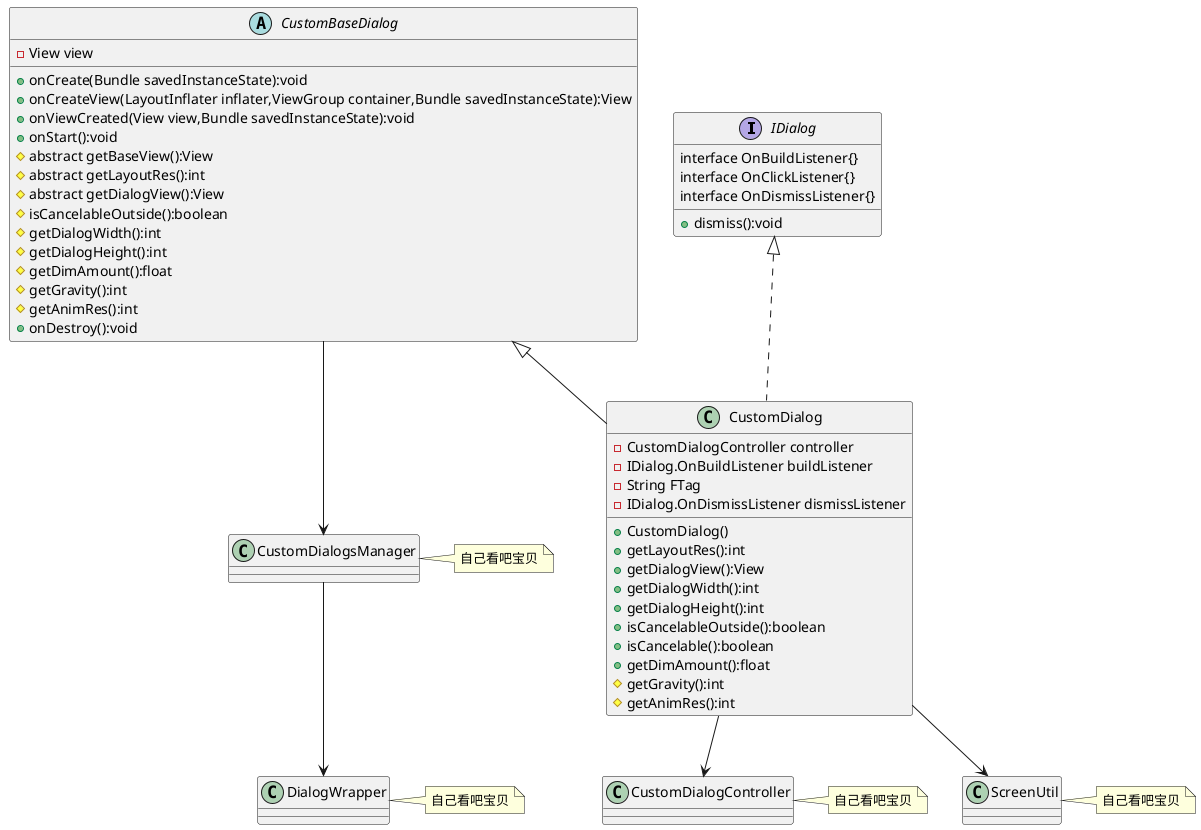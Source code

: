 #zyh
@startuml
interface IDialog
abstract CustomBaseDialog
interface IDialog{
+dismiss():void
interface OnBuildListener{}
interface OnClickListener{}
interface OnDismissListener{}
}
CustomBaseDialog <|-- CustomDialog
CustomBaseDialog --> CustomDialogsManager
note right: 自己看吧宝贝
abstract CustomBaseDialog{
-View view
+onCreate(Bundle savedInstanceState):void
+onCreateView(LayoutInflater inflater,ViewGroup container,Bundle savedInstanceState):View
+onViewCreated(View view,Bundle savedInstanceState):void
+onStart():void
#abstract getBaseView():View
#abstract getLayoutRes():int
#abstract getDialogView():View
#isCancelableOutside():boolean
#getDialogWidth():int
#getDialogHeight():int
#getDimAmount():float
#getGravity():int
#getAnimRes():int
+onDestroy():void
}
class CustomDialog{
-CustomDialogController controller
-IDialog.OnBuildListener buildListener
-String FTag
-IDialog.OnDismissListener dismissListener
+CustomDialog()
+getLayoutRes():int
+getDialogView():View
+getDialogWidth():int
+getDialogHeight():int
+isCancelableOutside():boolean
+isCancelable():boolean
+getDimAmount():float
#getGravity():int
#getAnimRes():int
}
IDialog <|.. CustomDialog
CustomDialog --> CustomDialogController
note right: 自己看吧宝贝
CustomDialog --> ScreenUtil
note right: 自己看吧宝贝
CustomDialogsManager --> DialogWrapper
note right: 自己看吧宝贝

@enduml
